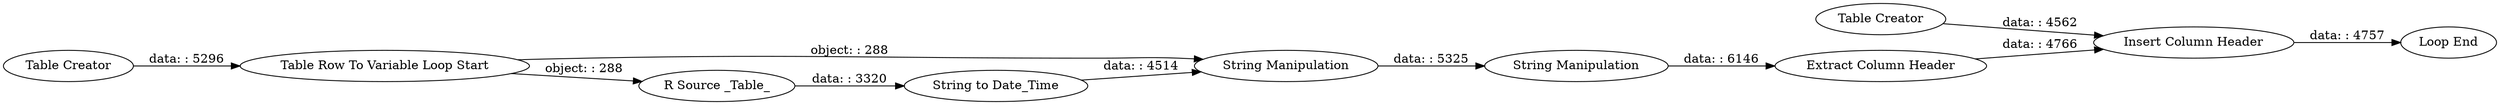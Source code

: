 digraph {
	"7689875221936600334_156" [label="Extract Column Header"]
	"7689875221936600334_6" [label="String Manipulation"]
	"7689875221936600334_4" [label="Table Row To Variable Loop Start"]
	"7689875221936600334_3" [label="Table Creator"]
	"7689875221936600334_1" [label="R Source _Table_"]
	"7689875221936600334_158" [label="Insert Column Header"]
	"7689875221936600334_157" [label="Table Creator"]
	"7689875221936600334_2" [label="String to Date_Time"]
	"7689875221936600334_7" [label="String Manipulation"]
	"7689875221936600334_5" [label="Loop End"]
	"7689875221936600334_6" -> "7689875221936600334_7" [label="data: : 5325"]
	"7689875221936600334_4" -> "7689875221936600334_1" [label="object: : 288"]
	"7689875221936600334_2" -> "7689875221936600334_6" [label="data: : 4514"]
	"7689875221936600334_3" -> "7689875221936600334_4" [label="data: : 5296"]
	"7689875221936600334_4" -> "7689875221936600334_6" [label="object: : 288"]
	"7689875221936600334_156" -> "7689875221936600334_158" [label="data: : 4766"]
	"7689875221936600334_158" -> "7689875221936600334_5" [label="data: : 4757"]
	"7689875221936600334_157" -> "7689875221936600334_158" [label="data: : 4562"]
	"7689875221936600334_7" -> "7689875221936600334_156" [label="data: : 6146"]
	"7689875221936600334_1" -> "7689875221936600334_2" [label="data: : 3320"]
	rankdir=LR
}
